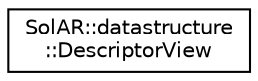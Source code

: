 digraph "Graphical Class Hierarchy"
{
 // LATEX_PDF_SIZE
  edge [fontname="Helvetica",fontsize="10",labelfontname="Helvetica",labelfontsize="10"];
  node [fontname="Helvetica",fontsize="10",shape=record];
  rankdir="LR";
  Node0 [label="SolAR::datastructure\l::DescriptorView",height=0.2,width=0.4,color="black", fillcolor="white", style="filled",URL="$class_sol_a_r_1_1datastructure_1_1_descriptor_view.html",tooltip=" "];
}
